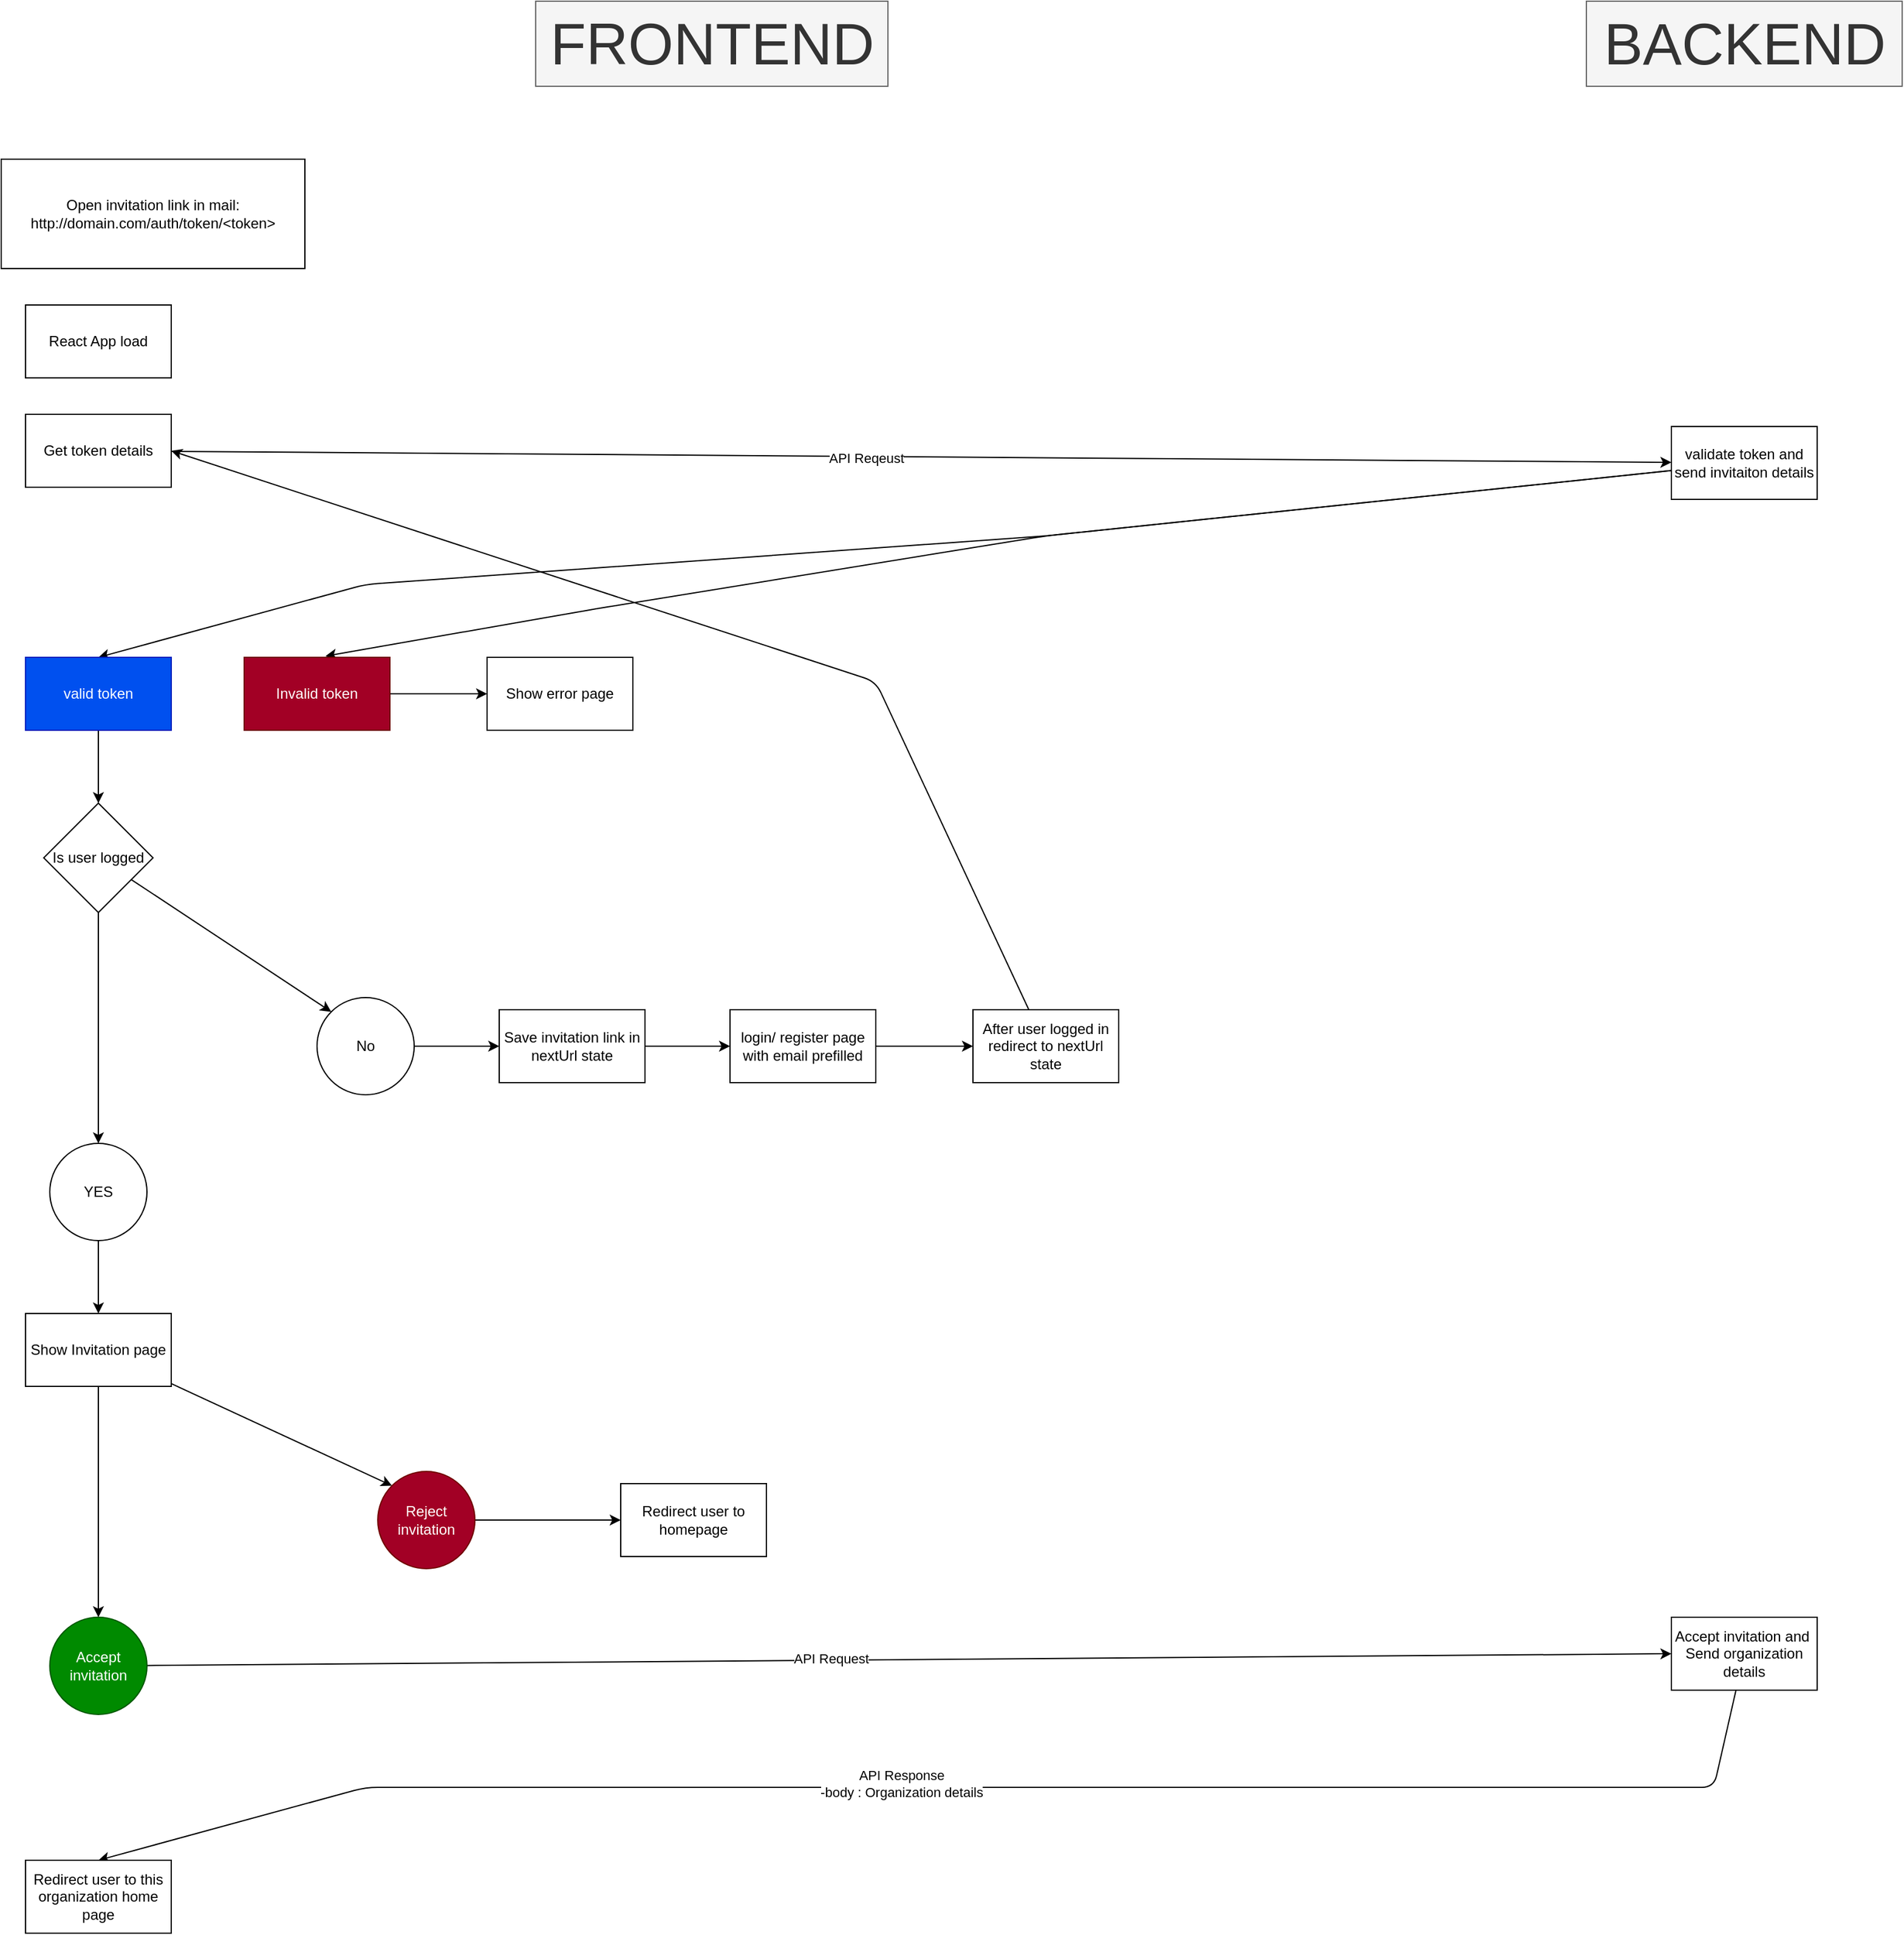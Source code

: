 <mxfile>
    <diagram id="eWFOYnjCK4WMcHE7AaHR" name="Page-1">
        <mxGraphModel dx="3960" dy="2363" grid="1" gridSize="10" guides="1" tooltips="1" connect="1" arrows="1" fold="1" page="1" pageScale="1" pageWidth="850" pageHeight="1100" math="0" shadow="0">
            <root>
                <mxCell id="0"/>
                <mxCell id="1" parent="0"/>
                <mxCell id="2" value="Open invitation link in mail:&lt;br&gt;http://domain.com/auth/token/&amp;lt;token&amp;gt;" style="whiteSpace=wrap;html=1;" vertex="1" parent="1">
                    <mxGeometry x="70" y="490" width="250" height="90" as="geometry"/>
                </mxCell>
                <mxCell id="3" value="React App load" style="whiteSpace=wrap;html=1;" vertex="1" parent="1">
                    <mxGeometry x="90" y="610" width="120" height="60" as="geometry"/>
                </mxCell>
                <mxCell id="6" style="edgeStyle=none;html=1;" edge="1" parent="1" source="4" target="5">
                    <mxGeometry relative="1" as="geometry"/>
                </mxCell>
                <mxCell id="7" value="API Reqeust" style="edgeLabel;html=1;align=center;verticalAlign=middle;resizable=0;points=[];" vertex="1" connectable="0" parent="6">
                    <mxGeometry x="-0.074" y="-1" relative="1" as="geometry">
                        <mxPoint as="offset"/>
                    </mxGeometry>
                </mxCell>
                <mxCell id="4" value="Get token details" style="whiteSpace=wrap;html=1;" vertex="1" parent="1">
                    <mxGeometry x="90" y="700" width="120" height="60" as="geometry"/>
                </mxCell>
                <mxCell id="13" style="edgeStyle=none;html=1;entryX=0.5;entryY=0;entryDx=0;entryDy=0;" edge="1" parent="1" source="5" target="12">
                    <mxGeometry relative="1" as="geometry">
                        <Array as="points">
                            <mxPoint x="930" y="800"/>
                            <mxPoint x="370" y="840"/>
                        </Array>
                    </mxGeometry>
                </mxCell>
                <mxCell id="14" style="edgeStyle=none;html=1;entryX=0.558;entryY=-0.017;entryDx=0;entryDy=0;entryPerimeter=0;" edge="1" parent="1" source="5" target="9">
                    <mxGeometry relative="1" as="geometry">
                        <Array as="points">
                            <mxPoint x="930" y="800"/>
                            <mxPoint x="560" y="860"/>
                        </Array>
                    </mxGeometry>
                </mxCell>
                <mxCell id="5" value="validate token and send invitaiton details" style="whiteSpace=wrap;html=1;" vertex="1" parent="1">
                    <mxGeometry x="1445" y="710" width="120" height="60" as="geometry"/>
                </mxCell>
                <mxCell id="11" value="" style="edgeStyle=none;html=1;" edge="1" parent="1" source="9" target="10">
                    <mxGeometry relative="1" as="geometry"/>
                </mxCell>
                <mxCell id="9" value="Invalid token" style="whiteSpace=wrap;html=1;fillColor=#a20025;fontColor=#ffffff;strokeColor=#6F0000;" vertex="1" parent="1">
                    <mxGeometry x="270" y="900" width="120" height="60" as="geometry"/>
                </mxCell>
                <mxCell id="10" value="Show error page" style="whiteSpace=wrap;html=1;" vertex="1" parent="1">
                    <mxGeometry x="470" y="900" width="120" height="60" as="geometry"/>
                </mxCell>
                <mxCell id="18" style="edgeStyle=none;html=1;entryX=0.5;entryY=0;entryDx=0;entryDy=0;" edge="1" parent="1" source="12" target="17">
                    <mxGeometry relative="1" as="geometry"/>
                </mxCell>
                <mxCell id="12" value="valid token" style="whiteSpace=wrap;html=1;fillColor=#0050ef;fontColor=#ffffff;strokeColor=#001DBC;" vertex="1" parent="1">
                    <mxGeometry x="90" y="900" width="120" height="60" as="geometry"/>
                </mxCell>
                <mxCell id="21" style="edgeStyle=none;html=1;entryX=0.5;entryY=0;entryDx=0;entryDy=0;" edge="1" parent="1" source="17" target="19">
                    <mxGeometry relative="1" as="geometry"/>
                </mxCell>
                <mxCell id="22" style="edgeStyle=none;html=1;entryX=0;entryY=0;entryDx=0;entryDy=0;" edge="1" parent="1" source="17" target="20">
                    <mxGeometry relative="1" as="geometry"/>
                </mxCell>
                <mxCell id="17" value="Is user logged" style="rhombus;whiteSpace=wrap;html=1;" vertex="1" parent="1">
                    <mxGeometry x="105" y="1020" width="90" height="90" as="geometry"/>
                </mxCell>
                <mxCell id="29" style="edgeStyle=none;html=1;entryX=0.5;entryY=0;entryDx=0;entryDy=0;" edge="1" parent="1" source="19" target="28">
                    <mxGeometry relative="1" as="geometry"/>
                </mxCell>
                <mxCell id="19" value="YES" style="ellipse;whiteSpace=wrap;html=1;" vertex="1" parent="1">
                    <mxGeometry x="110" y="1300" width="80" height="80" as="geometry"/>
                </mxCell>
                <mxCell id="31" style="edgeStyle=none;html=1;entryX=0;entryY=0.5;entryDx=0;entryDy=0;" edge="1" parent="1" source="20" target="30">
                    <mxGeometry relative="1" as="geometry"/>
                </mxCell>
                <mxCell id="20" value="No" style="ellipse;whiteSpace=wrap;html=1;" vertex="1" parent="1">
                    <mxGeometry x="330" y="1180" width="80" height="80" as="geometry"/>
                </mxCell>
                <mxCell id="26" style="edgeStyle=none;html=1;" edge="1" parent="1" source="23" target="25">
                    <mxGeometry relative="1" as="geometry"/>
                </mxCell>
                <mxCell id="23" value="login/ register page with email prefilled" style="whiteSpace=wrap;html=1;" vertex="1" parent="1">
                    <mxGeometry x="670" y="1190" width="120" height="60" as="geometry"/>
                </mxCell>
                <mxCell id="27" style="edgeStyle=none;html=1;entryX=1;entryY=0.5;entryDx=0;entryDy=0;" edge="1" parent="1" source="25" target="4">
                    <mxGeometry relative="1" as="geometry">
                        <mxPoint x="220" y="1270" as="targetPoint"/>
                        <Array as="points">
                            <mxPoint x="790" y="920"/>
                        </Array>
                    </mxGeometry>
                </mxCell>
                <mxCell id="25" value="After user logged in&lt;br&gt;redirect to nextUrl state" style="whiteSpace=wrap;html=1;" vertex="1" parent="1">
                    <mxGeometry x="870" y="1190" width="120" height="60" as="geometry"/>
                </mxCell>
                <mxCell id="34" value="" style="edgeStyle=none;html=1;" edge="1" parent="1" source="28" target="33">
                    <mxGeometry relative="1" as="geometry"/>
                </mxCell>
                <mxCell id="38" style="edgeStyle=none;html=1;entryX=0;entryY=0;entryDx=0;entryDy=0;" edge="1" parent="1" source="28" target="35">
                    <mxGeometry relative="1" as="geometry"/>
                </mxCell>
                <mxCell id="28" value="Show Invitation page" style="whiteSpace=wrap;html=1;" vertex="1" parent="1">
                    <mxGeometry x="90" y="1440" width="120" height="60" as="geometry"/>
                </mxCell>
                <mxCell id="32" style="edgeStyle=none;html=1;entryX=0;entryY=0.5;entryDx=0;entryDy=0;" edge="1" parent="1" source="30" target="23">
                    <mxGeometry relative="1" as="geometry"/>
                </mxCell>
                <mxCell id="30" value="Save invitation link in nextUrl state" style="whiteSpace=wrap;html=1;" vertex="1" parent="1">
                    <mxGeometry x="480" y="1190" width="120" height="60" as="geometry"/>
                </mxCell>
                <mxCell id="40" style="edgeStyle=none;html=1;entryX=0;entryY=0.5;entryDx=0;entryDy=0;" edge="1" parent="1" source="33" target="39">
                    <mxGeometry relative="1" as="geometry"/>
                </mxCell>
                <mxCell id="41" value="API Request" style="edgeLabel;html=1;align=center;verticalAlign=middle;resizable=0;points=[];" vertex="1" connectable="0" parent="40">
                    <mxGeometry x="-0.104" y="2" relative="1" as="geometry">
                        <mxPoint as="offset"/>
                    </mxGeometry>
                </mxCell>
                <mxCell id="33" value="Accept&lt;br&gt;invitation" style="ellipse;whiteSpace=wrap;html=1;fillColor=#008a00;fontColor=#ffffff;strokeColor=#005700;" vertex="1" parent="1">
                    <mxGeometry x="110" y="1690" width="80" height="80" as="geometry"/>
                </mxCell>
                <mxCell id="37" value="" style="edgeStyle=none;html=1;" edge="1" parent="1" source="35" target="36">
                    <mxGeometry relative="1" as="geometry"/>
                </mxCell>
                <mxCell id="35" value="Reject&lt;br&gt;invitation" style="ellipse;whiteSpace=wrap;html=1;fillColor=#a20025;fontColor=#ffffff;strokeColor=#6F0000;" vertex="1" parent="1">
                    <mxGeometry x="380" y="1570" width="80" height="80" as="geometry"/>
                </mxCell>
                <mxCell id="36" value="Redirect user to homepage" style="whiteSpace=wrap;html=1;" vertex="1" parent="1">
                    <mxGeometry x="580" y="1580" width="120" height="60" as="geometry"/>
                </mxCell>
                <mxCell id="42" style="edgeStyle=none;html=1;entryX=0.5;entryY=0;entryDx=0;entryDy=0;" edge="1" parent="1" source="39" target="44">
                    <mxGeometry relative="1" as="geometry">
                        <mxPoint x="380" y="1840" as="targetPoint"/>
                        <Array as="points">
                            <mxPoint x="1480" y="1830"/>
                            <mxPoint x="370" y="1830"/>
                        </Array>
                    </mxGeometry>
                </mxCell>
                <mxCell id="43" value="API Response&lt;br&gt;-body : Organization details" style="edgeLabel;html=1;align=center;verticalAlign=middle;resizable=0;points=[];" vertex="1" connectable="0" parent="42">
                    <mxGeometry x="0.058" y="-3" relative="1" as="geometry">
                        <mxPoint as="offset"/>
                    </mxGeometry>
                </mxCell>
                <mxCell id="39" value="Accept invitation and&amp;nbsp;&lt;br&gt;Send organization details" style="whiteSpace=wrap;html=1;" vertex="1" parent="1">
                    <mxGeometry x="1445" y="1690" width="120" height="60" as="geometry"/>
                </mxCell>
                <mxCell id="44" value="Redirect user to this organization home page" style="whiteSpace=wrap;html=1;" vertex="1" parent="1">
                    <mxGeometry x="90" y="1890" width="120" height="60" as="geometry"/>
                </mxCell>
                <mxCell id="46" value="&lt;font style=&quot;font-size: 48px;&quot;&gt;FRONTEND&lt;/font&gt;" style="text;html=1;align=center;verticalAlign=middle;resizable=0;points=[];autosize=1;fillColor=#f5f5f5;fontColor=#333333;strokeColor=#666666;" vertex="1" parent="1">
                    <mxGeometry x="510" y="360" width="290" height="70" as="geometry"/>
                </mxCell>
                <mxCell id="47" value="&lt;font style=&quot;font-size: 48px;&quot;&gt;BACKEND&lt;/font&gt;" style="text;html=1;align=center;verticalAlign=middle;resizable=0;points=[];autosize=1;strokeColor=#666666;fillColor=#f5f5f5;fontColor=#333333;" vertex="1" parent="1">
                    <mxGeometry x="1375" y="360" width="260" height="70" as="geometry"/>
                </mxCell>
            </root>
        </mxGraphModel>
    </diagram>
</mxfile>